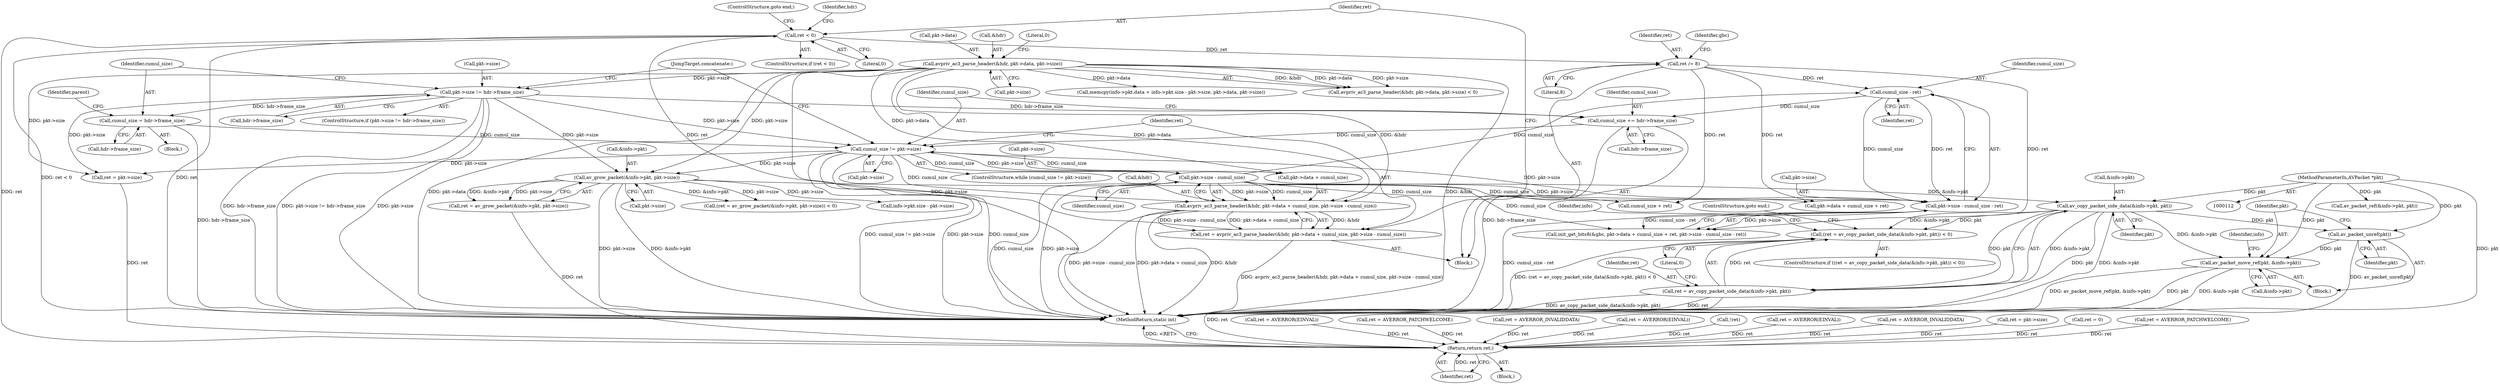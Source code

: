 digraph "0_FFmpeg_ed22dc22216f74c75ee7901f82649e1ff725ba50@API" {
"1000645" [label="(Call,av_copy_packet_side_data(&info->pkt, pkt))"];
"1000595" [label="(Call,av_grow_packet(&info->pkt, pkt->size))"];
"1000149" [label="(Call,avpriv_ac3_parse_header(&hdr, pkt->data, pkt->size))"];
"1000398" [label="(Call,cumul_size != pkt->size)"];
"1000530" [label="(Call,cumul_size += hdr->frame_size)"];
"1000377" [label="(Call,pkt->size != hdr->frame_size)"];
"1000463" [label="(Call,cumul_size - ret)"];
"1000416" [label="(Call,pkt->size - cumul_size)"];
"1000446" [label="(Call,ret /= 8)"];
"1000422" [label="(Call,ret < 0)"];
"1000406" [label="(Call,ret = avpriv_ac3_parse_header(&hdr, pkt->data + cumul_size, pkt->size - cumul_size))"];
"1000408" [label="(Call,avpriv_ac3_parse_header(&hdr, pkt->data + cumul_size, pkt->size - cumul_size))"];
"1000386" [label="(Call,cumul_size = hdr->frame_size)"];
"1000459" [label="(Call,pkt->size - cumul_size - ret)"];
"1000114" [label="(MethodParameterIn,AVPacket *pkt)"];
"1000642" [label="(Call,(ret = av_copy_packet_side_data(&info->pkt, pkt)) < 0)"];
"1000643" [label="(Call,ret = av_copy_packet_side_data(&info->pkt, pkt))"];
"1000681" [label="(Return,return ret;)"];
"1000660" [label="(Call,av_packet_unref(pkt))"];
"1000662" [label="(Call,av_packet_move_ref(pkt, &info->pkt))"];
"1000451" [label="(Identifier,gbc)"];
"1000400" [label="(Call,pkt->size)"];
"1000420" [label="(Identifier,cumul_size)"];
"1000433" [label="(Call,ret = AVERROR(EINVAL))"];
"1000397" [label="(ControlStructure,while (cumul_size != pkt->size))"];
"1000448" [label="(Literal,8)"];
"1000417" [label="(Call,pkt->size)"];
"1000642" [label="(Call,(ret = av_copy_packet_side_data(&info->pkt, pkt)) < 0)"];
"1000398" [label="(Call,cumul_size != pkt->size)"];
"1000646" [label="(Call,&info->pkt)"];
"1000155" [label="(Call,pkt->size)"];
"1000449" [label="(Call,init_get_bits8(&gbc, pkt->data + cumul_size + ret, pkt->size - cumul_size - ret))"];
"1000386" [label="(Call,cumul_size = hdr->frame_size)"];
"1000114" [label="(MethodParameterIn,AVPacket *pkt)"];
"1000456" [label="(Call,cumul_size + ret)"];
"1000460" [label="(Call,pkt->size)"];
"1000593" [label="(Call,ret = av_grow_packet(&info->pkt, pkt->size))"];
"1000377" [label="(Call,pkt->size != hdr->frame_size)"];
"1000596" [label="(Call,&info->pkt)"];
"1000670" [label="(Identifier,info)"];
"1000307" [label="(Call,ret = AVERROR_PATCHWELCOME)"];
"1000662" [label="(Call,av_packet_move_ref(pkt, &info->pkt))"];
"1000421" [label="(ControlStructure,if (ret < 0))"];
"1000152" [label="(Call,pkt->data)"];
"1000384" [label="(Block,)"];
"1000605" [label="(Call,memcpy(info->pkt.data + info->pkt.size - pkt->size, pkt->data, pkt->size))"];
"1000416" [label="(Call,pkt->size - cumul_size)"];
"1000562" [label="(Call,ret = AVERROR_INVALIDDATA)"];
"1000393" [label="(Identifier,parent)"];
"1000215" [label="(Call,ret = AVERROR(EINVAL))"];
"1000590" [label="(Block,)"];
"1000422" [label="(Call,ret < 0)"];
"1000388" [label="(Call,hdr->frame_size)"];
"1000446" [label="(Call,ret /= 8)"];
"1000408" [label="(Call,avpriv_ac3_parse_header(&hdr, pkt->data + cumul_size, pkt->size - cumul_size))"];
"1000409" [label="(Call,&hdr)"];
"1000381" [label="(Call,hdr->frame_size)"];
"1000595" [label="(Call,av_grow_packet(&info->pkt, pkt->size))"];
"1000661" [label="(Identifier,pkt)"];
"1000663" [label="(Identifier,pkt)"];
"1000425" [label="(ControlStructure,goto end;)"];
"1000581" [label="(Call,!ret)"];
"1000600" [label="(Call,pkt->size)"];
"1000238" [label="(Call,ret = AVERROR(EINVAL))"];
"1000150" [label="(Call,&hdr)"];
"1000645" [label="(Call,av_copy_packet_side_data(&info->pkt, pkt))"];
"1000660" [label="(Call,av_packet_unref(pkt))"];
"1000682" [label="(Identifier,ret)"];
"1000411" [label="(Call,pkt->data + cumul_size)"];
"1000429" [label="(Identifier,hdr)"];
"1000174" [label="(Call,ret = AVERROR_INVALIDDATA)"];
"1000452" [label="(Call,pkt->data + cumul_size + ret)"];
"1000403" [label="(Block,)"];
"1000378" [label="(Call,pkt->size)"];
"1000148" [label="(Call,avpriv_ac3_parse_header(&hdr, pkt->data, pkt->size) < 0)"];
"1000650" [label="(Identifier,pkt)"];
"1000673" [label="(Call,ret = pkt->size)"];
"1000463" [label="(Call,cumul_size - ret)"];
"1000641" [label="(ControlStructure,if ((ret = av_copy_packet_side_data(&info->pkt, pkt)) < 0))"];
"1000158" [label="(Literal,0)"];
"1000459" [label="(Call,pkt->size - cumul_size - ret)"];
"1000399" [label="(Identifier,cumul_size)"];
"1000643" [label="(Call,ret = av_copy_packet_side_data(&info->pkt, pkt))"];
"1000530" [label="(Call,cumul_size += hdr->frame_size)"];
"1000535" [label="(JumpTarget,concatenate:)"];
"1000447" [label="(Identifier,ret)"];
"1000387" [label="(Identifier,cumul_size)"];
"1000423" [label="(Identifier,ret)"];
"1000424" [label="(Literal,0)"];
"1000406" [label="(Call,ret = avpriv_ac3_parse_header(&hdr, pkt->data + cumul_size, pkt->size - cumul_size))"];
"1000531" [label="(Identifier,cumul_size)"];
"1000376" [label="(ControlStructure,if (pkt->size != hdr->frame_size))"];
"1000644" [label="(Identifier,ret)"];
"1000116" [label="(Block,)"];
"1000532" [label="(Call,hdr->frame_size)"];
"1000592" [label="(Call,(ret = av_grow_packet(&info->pkt, pkt->size)) < 0)"];
"1000170" [label="(Call,ret = 0)"];
"1000612" [label="(Call,info->pkt.size - pkt->size)"];
"1000681" [label="(Return,return ret;)"];
"1000574" [label="(Call,av_packet_ref(&info->pkt, pkt))"];
"1000465" [label="(Identifier,ret)"];
"1000683" [label="(MethodReturn,static int)"];
"1000407" [label="(Identifier,ret)"];
"1000652" [label="(ControlStructure,goto end;)"];
"1000546" [label="(Call,ret = pkt->size)"];
"1000149" [label="(Call,avpriv_ac3_parse_header(&hdr, pkt->data, pkt->size))"];
"1000656" [label="(Identifier,info)"];
"1000259" [label="(Call,ret = AVERROR_PATCHWELCOME)"];
"1000464" [label="(Identifier,cumul_size)"];
"1000664" [label="(Call,&info->pkt)"];
"1000651" [label="(Literal,0)"];
"1000645" -> "1000643"  [label="AST: "];
"1000645" -> "1000650"  [label="CFG: "];
"1000646" -> "1000645"  [label="AST: "];
"1000650" -> "1000645"  [label="AST: "];
"1000643" -> "1000645"  [label="CFG: "];
"1000645" -> "1000683"  [label="DDG: pkt"];
"1000645" -> "1000683"  [label="DDG: &info->pkt"];
"1000645" -> "1000642"  [label="DDG: &info->pkt"];
"1000645" -> "1000642"  [label="DDG: pkt"];
"1000645" -> "1000643"  [label="DDG: &info->pkt"];
"1000645" -> "1000643"  [label="DDG: pkt"];
"1000595" -> "1000645"  [label="DDG: &info->pkt"];
"1000114" -> "1000645"  [label="DDG: pkt"];
"1000645" -> "1000660"  [label="DDG: pkt"];
"1000645" -> "1000662"  [label="DDG: &info->pkt"];
"1000595" -> "1000593"  [label="AST: "];
"1000595" -> "1000600"  [label="CFG: "];
"1000596" -> "1000595"  [label="AST: "];
"1000600" -> "1000595"  [label="AST: "];
"1000593" -> "1000595"  [label="CFG: "];
"1000595" -> "1000683"  [label="DDG: pkt->size"];
"1000595" -> "1000683"  [label="DDG: &info->pkt"];
"1000595" -> "1000592"  [label="DDG: &info->pkt"];
"1000595" -> "1000592"  [label="DDG: pkt->size"];
"1000595" -> "1000593"  [label="DDG: &info->pkt"];
"1000595" -> "1000593"  [label="DDG: pkt->size"];
"1000149" -> "1000595"  [label="DDG: pkt->size"];
"1000398" -> "1000595"  [label="DDG: pkt->size"];
"1000377" -> "1000595"  [label="DDG: pkt->size"];
"1000595" -> "1000612"  [label="DDG: pkt->size"];
"1000149" -> "1000148"  [label="AST: "];
"1000149" -> "1000155"  [label="CFG: "];
"1000150" -> "1000149"  [label="AST: "];
"1000152" -> "1000149"  [label="AST: "];
"1000155" -> "1000149"  [label="AST: "];
"1000158" -> "1000149"  [label="CFG: "];
"1000149" -> "1000683"  [label="DDG: pkt->data"];
"1000149" -> "1000683"  [label="DDG: pkt->size"];
"1000149" -> "1000683"  [label="DDG: &hdr"];
"1000149" -> "1000148"  [label="DDG: &hdr"];
"1000149" -> "1000148"  [label="DDG: pkt->data"];
"1000149" -> "1000148"  [label="DDG: pkt->size"];
"1000149" -> "1000377"  [label="DDG: pkt->size"];
"1000149" -> "1000408"  [label="DDG: &hdr"];
"1000149" -> "1000408"  [label="DDG: pkt->data"];
"1000149" -> "1000411"  [label="DDG: pkt->data"];
"1000149" -> "1000546"  [label="DDG: pkt->size"];
"1000149" -> "1000605"  [label="DDG: pkt->data"];
"1000398" -> "1000397"  [label="AST: "];
"1000398" -> "1000400"  [label="CFG: "];
"1000399" -> "1000398"  [label="AST: "];
"1000400" -> "1000398"  [label="AST: "];
"1000407" -> "1000398"  [label="CFG: "];
"1000535" -> "1000398"  [label="CFG: "];
"1000398" -> "1000683"  [label="DDG: cumul_size != pkt->size"];
"1000398" -> "1000683"  [label="DDG: pkt->size"];
"1000398" -> "1000683"  [label="DDG: cumul_size"];
"1000530" -> "1000398"  [label="DDG: cumul_size"];
"1000386" -> "1000398"  [label="DDG: cumul_size"];
"1000459" -> "1000398"  [label="DDG: pkt->size"];
"1000377" -> "1000398"  [label="DDG: pkt->size"];
"1000398" -> "1000408"  [label="DDG: cumul_size"];
"1000398" -> "1000411"  [label="DDG: cumul_size"];
"1000398" -> "1000416"  [label="DDG: pkt->size"];
"1000398" -> "1000416"  [label="DDG: cumul_size"];
"1000398" -> "1000546"  [label="DDG: pkt->size"];
"1000530" -> "1000403"  [label="AST: "];
"1000530" -> "1000532"  [label="CFG: "];
"1000531" -> "1000530"  [label="AST: "];
"1000532" -> "1000530"  [label="AST: "];
"1000399" -> "1000530"  [label="CFG: "];
"1000530" -> "1000683"  [label="DDG: hdr->frame_size"];
"1000377" -> "1000530"  [label="DDG: hdr->frame_size"];
"1000463" -> "1000530"  [label="DDG: cumul_size"];
"1000377" -> "1000376"  [label="AST: "];
"1000377" -> "1000381"  [label="CFG: "];
"1000378" -> "1000377"  [label="AST: "];
"1000381" -> "1000377"  [label="AST: "];
"1000387" -> "1000377"  [label="CFG: "];
"1000535" -> "1000377"  [label="CFG: "];
"1000377" -> "1000683"  [label="DDG: pkt->size != hdr->frame_size"];
"1000377" -> "1000683"  [label="DDG: pkt->size"];
"1000377" -> "1000683"  [label="DDG: hdr->frame_size"];
"1000377" -> "1000386"  [label="DDG: hdr->frame_size"];
"1000377" -> "1000546"  [label="DDG: pkt->size"];
"1000463" -> "1000459"  [label="AST: "];
"1000463" -> "1000465"  [label="CFG: "];
"1000464" -> "1000463"  [label="AST: "];
"1000465" -> "1000463"  [label="AST: "];
"1000459" -> "1000463"  [label="CFG: "];
"1000463" -> "1000459"  [label="DDG: cumul_size"];
"1000463" -> "1000459"  [label="DDG: ret"];
"1000416" -> "1000463"  [label="DDG: cumul_size"];
"1000446" -> "1000463"  [label="DDG: ret"];
"1000416" -> "1000408"  [label="AST: "];
"1000416" -> "1000420"  [label="CFG: "];
"1000417" -> "1000416"  [label="AST: "];
"1000420" -> "1000416"  [label="AST: "];
"1000408" -> "1000416"  [label="CFG: "];
"1000416" -> "1000683"  [label="DDG: cumul_size"];
"1000416" -> "1000683"  [label="DDG: pkt->size"];
"1000416" -> "1000408"  [label="DDG: pkt->size"];
"1000416" -> "1000408"  [label="DDG: cumul_size"];
"1000416" -> "1000449"  [label="DDG: cumul_size"];
"1000416" -> "1000452"  [label="DDG: cumul_size"];
"1000416" -> "1000456"  [label="DDG: cumul_size"];
"1000416" -> "1000459"  [label="DDG: pkt->size"];
"1000446" -> "1000403"  [label="AST: "];
"1000446" -> "1000448"  [label="CFG: "];
"1000447" -> "1000446"  [label="AST: "];
"1000448" -> "1000446"  [label="AST: "];
"1000451" -> "1000446"  [label="CFG: "];
"1000422" -> "1000446"  [label="DDG: ret"];
"1000446" -> "1000449"  [label="DDG: ret"];
"1000446" -> "1000452"  [label="DDG: ret"];
"1000446" -> "1000456"  [label="DDG: ret"];
"1000422" -> "1000421"  [label="AST: "];
"1000422" -> "1000424"  [label="CFG: "];
"1000423" -> "1000422"  [label="AST: "];
"1000424" -> "1000422"  [label="AST: "];
"1000425" -> "1000422"  [label="CFG: "];
"1000429" -> "1000422"  [label="CFG: "];
"1000422" -> "1000683"  [label="DDG: ret"];
"1000422" -> "1000683"  [label="DDG: ret < 0"];
"1000406" -> "1000422"  [label="DDG: ret"];
"1000422" -> "1000681"  [label="DDG: ret"];
"1000406" -> "1000403"  [label="AST: "];
"1000406" -> "1000408"  [label="CFG: "];
"1000407" -> "1000406"  [label="AST: "];
"1000408" -> "1000406"  [label="AST: "];
"1000423" -> "1000406"  [label="CFG: "];
"1000406" -> "1000683"  [label="DDG: avpriv_ac3_parse_header(&hdr, pkt->data + cumul_size, pkt->size - cumul_size)"];
"1000408" -> "1000406"  [label="DDG: &hdr"];
"1000408" -> "1000406"  [label="DDG: pkt->data + cumul_size"];
"1000408" -> "1000406"  [label="DDG: pkt->size - cumul_size"];
"1000409" -> "1000408"  [label="AST: "];
"1000411" -> "1000408"  [label="AST: "];
"1000408" -> "1000683"  [label="DDG: pkt->data + cumul_size"];
"1000408" -> "1000683"  [label="DDG: &hdr"];
"1000408" -> "1000683"  [label="DDG: pkt->size - cumul_size"];
"1000386" -> "1000384"  [label="AST: "];
"1000386" -> "1000388"  [label="CFG: "];
"1000387" -> "1000386"  [label="AST: "];
"1000388" -> "1000386"  [label="AST: "];
"1000393" -> "1000386"  [label="CFG: "];
"1000386" -> "1000683"  [label="DDG: hdr->frame_size"];
"1000459" -> "1000449"  [label="AST: "];
"1000460" -> "1000459"  [label="AST: "];
"1000449" -> "1000459"  [label="CFG: "];
"1000459" -> "1000683"  [label="DDG: cumul_size - ret"];
"1000459" -> "1000449"  [label="DDG: pkt->size"];
"1000459" -> "1000449"  [label="DDG: cumul_size - ret"];
"1000114" -> "1000112"  [label="AST: "];
"1000114" -> "1000683"  [label="DDG: pkt"];
"1000114" -> "1000574"  [label="DDG: pkt"];
"1000114" -> "1000660"  [label="DDG: pkt"];
"1000114" -> "1000662"  [label="DDG: pkt"];
"1000642" -> "1000641"  [label="AST: "];
"1000642" -> "1000651"  [label="CFG: "];
"1000643" -> "1000642"  [label="AST: "];
"1000651" -> "1000642"  [label="AST: "];
"1000652" -> "1000642"  [label="CFG: "];
"1000656" -> "1000642"  [label="CFG: "];
"1000642" -> "1000683"  [label="DDG: (ret = av_copy_packet_side_data(&info->pkt, pkt)) < 0"];
"1000643" -> "1000642"  [label="DDG: ret"];
"1000644" -> "1000643"  [label="AST: "];
"1000651" -> "1000643"  [label="CFG: "];
"1000643" -> "1000683"  [label="DDG: ret"];
"1000643" -> "1000683"  [label="DDG: av_copy_packet_side_data(&info->pkt, pkt)"];
"1000643" -> "1000681"  [label="DDG: ret"];
"1000681" -> "1000116"  [label="AST: "];
"1000681" -> "1000682"  [label="CFG: "];
"1000682" -> "1000681"  [label="AST: "];
"1000683" -> "1000681"  [label="CFG: "];
"1000681" -> "1000683"  [label="DDG: <RET>"];
"1000682" -> "1000681"  [label="DDG: ret"];
"1000259" -> "1000681"  [label="DDG: ret"];
"1000562" -> "1000681"  [label="DDG: ret"];
"1000238" -> "1000681"  [label="DDG: ret"];
"1000433" -> "1000681"  [label="DDG: ret"];
"1000673" -> "1000681"  [label="DDG: ret"];
"1000581" -> "1000681"  [label="DDG: ret"];
"1000593" -> "1000681"  [label="DDG: ret"];
"1000546" -> "1000681"  [label="DDG: ret"];
"1000170" -> "1000681"  [label="DDG: ret"];
"1000307" -> "1000681"  [label="DDG: ret"];
"1000174" -> "1000681"  [label="DDG: ret"];
"1000215" -> "1000681"  [label="DDG: ret"];
"1000660" -> "1000590"  [label="AST: "];
"1000660" -> "1000661"  [label="CFG: "];
"1000661" -> "1000660"  [label="AST: "];
"1000663" -> "1000660"  [label="CFG: "];
"1000660" -> "1000683"  [label="DDG: av_packet_unref(pkt)"];
"1000660" -> "1000662"  [label="DDG: pkt"];
"1000662" -> "1000590"  [label="AST: "];
"1000662" -> "1000664"  [label="CFG: "];
"1000663" -> "1000662"  [label="AST: "];
"1000664" -> "1000662"  [label="AST: "];
"1000670" -> "1000662"  [label="CFG: "];
"1000662" -> "1000683"  [label="DDG: pkt"];
"1000662" -> "1000683"  [label="DDG: &info->pkt"];
"1000662" -> "1000683"  [label="DDG: av_packet_move_ref(pkt, &info->pkt)"];
}
